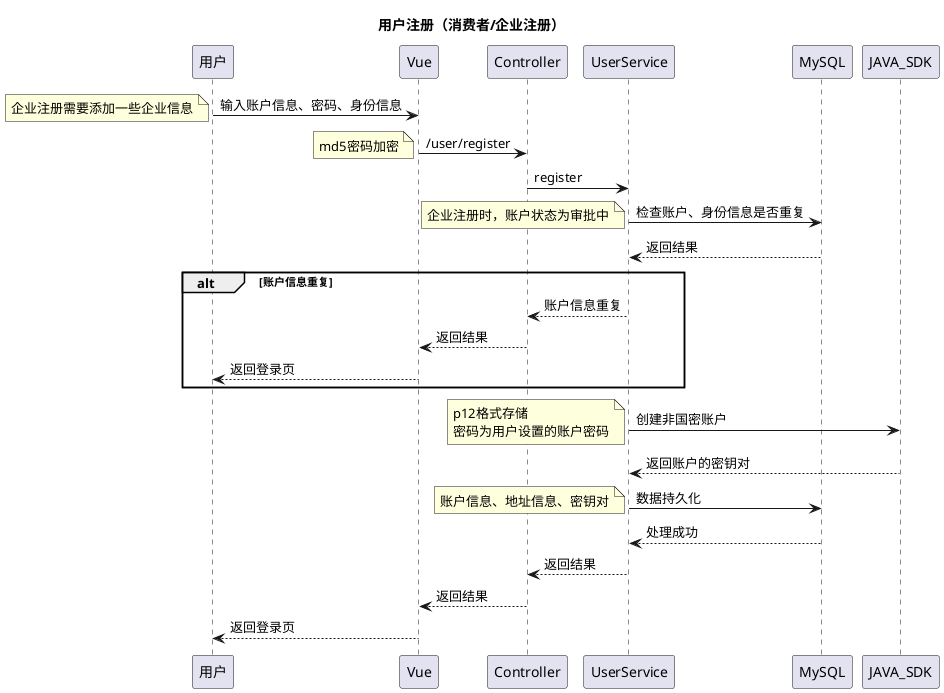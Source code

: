 @startuml
'https://plantuml.com/sequence-diagram
title 用户注册（消费者/企业注册）

用户 -> Vue : 输入账户信息、密码、身份信息
note left
企业注册需要添加一些企业信息
end note
Vue -> Controller : /user/register
note left
md5密码加密
end note
Controller -> UserService : register
UserService -> MySQL : 检查账户、身份信息是否重复
note left
企业注册时，账户状态为审批中
end note
UserService <-- MySQL : 返回结果
alt 账户信息重复
    Controller <-- UserService : 账户信息重复
    Vue <-- Controller : 返回结果
    用户 <-- Vue : 返回登录页
end alt

UserService -> JAVA_SDK : 创建非国密账户
note left
p12格式存储
密码为用户设置的账户密码
end note

UserService <-- JAVA_SDK : 返回账户的密钥对
'UserService -> WeIdentity : 根据密钥对生成weid
'UserService <-- WeIdentity : 返回weid

UserService -> MySQL : 数据持久化
note left
账户信息、地址信息、密钥对
end note
UserService <-- MySQL : 处理成功
Controller <-- UserService : 返回结果
Vue <-- Controller : 返回结果
用户 <-- Vue : 返回登录页

@enduml